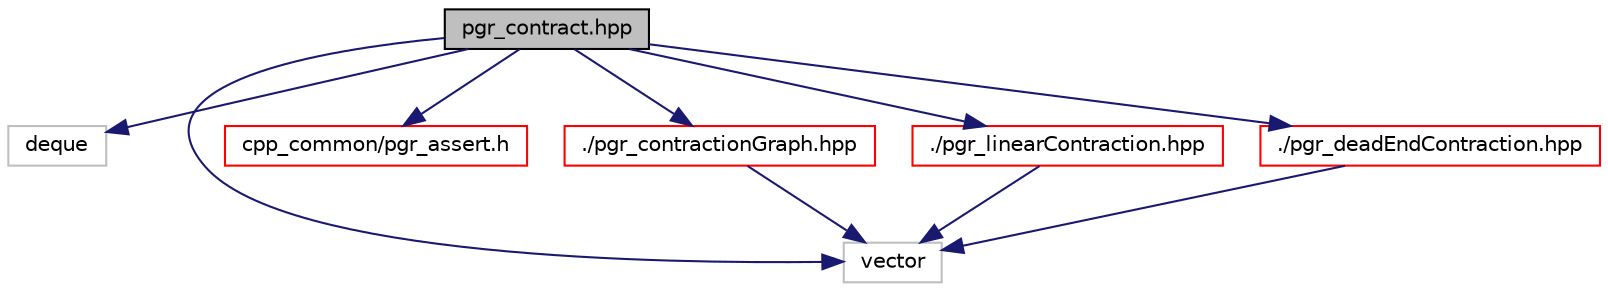 digraph "pgr_contract.hpp"
{
  edge [fontname="Helvetica",fontsize="10",labelfontname="Helvetica",labelfontsize="10"];
  node [fontname="Helvetica",fontsize="10",shape=record];
  Node0 [label="pgr_contract.hpp",height=0.2,width=0.4,color="black", fillcolor="grey75", style="filled", fontcolor="black"];
  Node0 -> Node1 [color="midnightblue",fontsize="10",style="solid",fontname="Helvetica"];
  Node1 [label="deque",height=0.2,width=0.4,color="grey75", fillcolor="white", style="filled"];
  Node0 -> Node2 [color="midnightblue",fontsize="10",style="solid",fontname="Helvetica"];
  Node2 [label="vector",height=0.2,width=0.4,color="grey75", fillcolor="white", style="filled"];
  Node0 -> Node3 [color="midnightblue",fontsize="10",style="solid",fontname="Helvetica"];
  Node3 [label="cpp_common/pgr_assert.h",height=0.2,width=0.4,color="red", fillcolor="white", style="filled",URL="$pgr__assert_8h.html",tooltip="Assertions Handling. "];
  Node0 -> Node6 [color="midnightblue",fontsize="10",style="solid",fontname="Helvetica"];
  Node6 [label="./pgr_contractionGraph.hpp",height=0.2,width=0.4,color="red", fillcolor="white", style="filled",URL="$pgr__contractionGraph_8hpp.html"];
  Node6 -> Node2 [color="midnightblue",fontsize="10",style="solid",fontname="Helvetica"];
  Node0 -> Node34 [color="midnightblue",fontsize="10",style="solid",fontname="Helvetica"];
  Node34 [label="./pgr_linearContraction.hpp",height=0.2,width=0.4,color="red", fillcolor="white", style="filled",URL="$pgr__linearContraction_8hpp.html"];
  Node34 -> Node2 [color="midnightblue",fontsize="10",style="solid",fontname="Helvetica"];
  Node0 -> Node37 [color="midnightblue",fontsize="10",style="solid",fontname="Helvetica"];
  Node37 [label="./pgr_deadEndContraction.hpp",height=0.2,width=0.4,color="red", fillcolor="white", style="filled",URL="$pgr__deadEndContraction_8hpp.html"];
  Node37 -> Node2 [color="midnightblue",fontsize="10",style="solid",fontname="Helvetica"];
}
